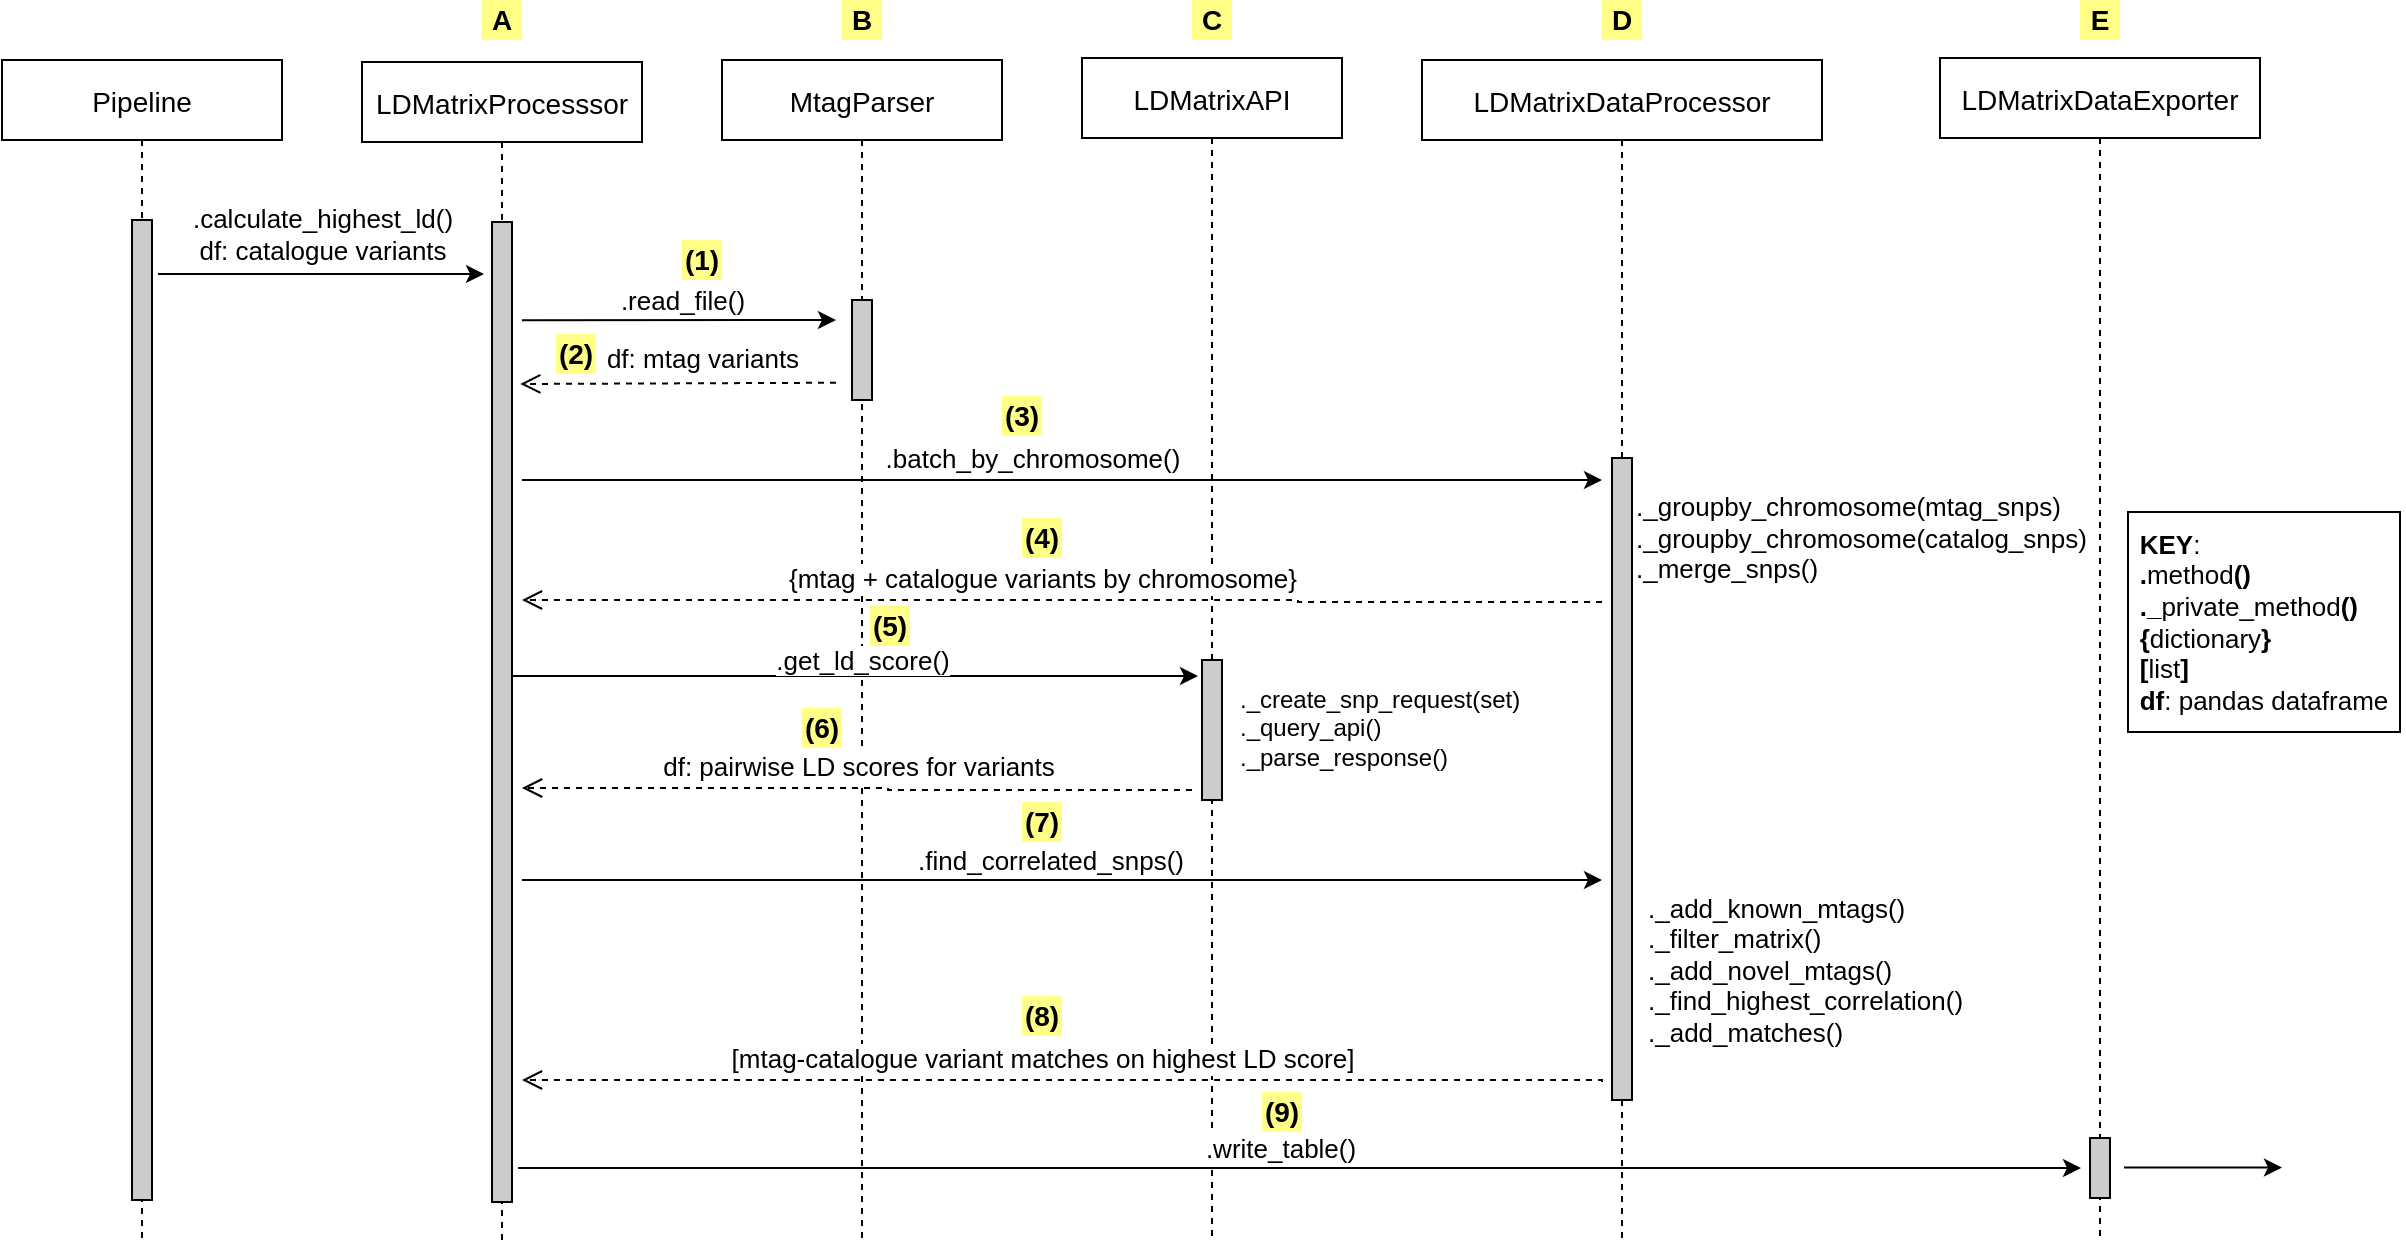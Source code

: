 <mxfile version="17.4.6" type="device"><diagram id="BlqWRs4IgBr5RjnEmtF8" name="Page-1"><mxGraphModel dx="1778" dy="871" grid="1" gridSize="10" guides="1" tooltips="1" connect="1" arrows="1" fold="1" page="1" pageScale="1" pageWidth="827" pageHeight="1169" math="0" shadow="0"><root><mxCell id="0"/><mxCell id="1" parent="0"/><mxCell id="09w6vhJbu0bZzURHPbrH-1" value="MtagParser" style="shape=umlLifeline;perimeter=lifelinePerimeter;container=1;collapsible=0;recursiveResize=0;rounded=0;shadow=0;strokeWidth=1;fontSize=14;" parent="1" vertex="1"><mxGeometry x="400" y="760" width="140" height="590" as="geometry"/></mxCell><mxCell id="09w6vhJbu0bZzURHPbrH-2" value="" style="points=[];perimeter=orthogonalPerimeter;rounded=0;shadow=0;strokeWidth=1;fillColor=#CCCCCC;" parent="09w6vhJbu0bZzURHPbrH-1" vertex="1"><mxGeometry x="65" y="120" width="10" height="50" as="geometry"/></mxCell><mxCell id="09w6vhJbu0bZzURHPbrH-3" value="df: pairwise LD scores for variants" style="edgeStyle=orthogonalEdgeStyle;rounded=0;orthogonalLoop=1;jettySize=auto;html=1;dashed=1;endArrow=open;verticalAlign=bottom;endSize=8;shadow=0;strokeWidth=1;fontSize=13;" parent="09w6vhJbu0bZzURHPbrH-1" edge="1"><mxGeometry relative="1" as="geometry"><mxPoint x="235" y="365" as="sourcePoint"/><mxPoint x="-100" y="364" as="targetPoint"/><Array as="points"><mxPoint x="83" y="365"/><mxPoint x="83" y="364"/></Array></mxGeometry></mxCell><mxCell id="3iG5JM7aLcA5FWgGaycx-10" value="&lt;b&gt;(5)&lt;/b&gt;" style="rounded=0;whiteSpace=wrap;html=1;fontSize=14;fillColor=#ffff88;strokeColor=none;" vertex="1" parent="09w6vhJbu0bZzURHPbrH-1"><mxGeometry x="74" y="273" width="20" height="20" as="geometry"/></mxCell><mxCell id="3iG5JM7aLcA5FWgGaycx-11" value="&lt;b&gt;(6)&lt;/b&gt;" style="rounded=0;whiteSpace=wrap;html=1;fontSize=14;fillColor=#ffff88;strokeColor=none;" vertex="1" parent="09w6vhJbu0bZzURHPbrH-1"><mxGeometry x="40" y="324" width="20" height="20" as="geometry"/></mxCell><mxCell id="09w6vhJbu0bZzURHPbrH-4" value="LDMatrixProcesssor" style="shape=umlLifeline;perimeter=lifelinePerimeter;container=1;collapsible=0;recursiveResize=0;rounded=0;shadow=0;strokeWidth=1;fontSize=14;" parent="1" vertex="1"><mxGeometry x="220" y="761" width="140" height="589" as="geometry"/></mxCell><mxCell id="09w6vhJbu0bZzURHPbrH-5" value="" style="points=[];perimeter=orthogonalPerimeter;rounded=0;shadow=0;strokeWidth=1;fillColor=#CCCCCC;" parent="09w6vhJbu0bZzURHPbrH-4" vertex="1"><mxGeometry x="65" y="80" width="10" height="490" as="geometry"/></mxCell><mxCell id="09w6vhJbu0bZzURHPbrH-6" value="df: mtag variants" style="edgeStyle=orthogonalEdgeStyle;rounded=0;orthogonalLoop=1;jettySize=auto;html=1;dashed=1;endArrow=open;verticalAlign=bottom;endSize=8;shadow=0;strokeWidth=1;exitX=-0.214;exitY=0.849;exitDx=0;exitDy=0;exitPerimeter=0;fontSize=13;" parent="09w6vhJbu0bZzURHPbrH-4" edge="1"><mxGeometry x="-0.151" y="-2" relative="1" as="geometry"><mxPoint x="237.0" y="160.43" as="sourcePoint"/><mxPoint x="79.14" y="161" as="targetPoint"/><Array as="points"><mxPoint x="229.14" y="160"/></Array><mxPoint as="offset"/></mxGeometry></mxCell><mxCell id="3iG5JM7aLcA5FWgGaycx-6" value="&lt;b&gt;(2)&lt;/b&gt;" style="rounded=0;whiteSpace=wrap;html=1;fontSize=14;fillColor=#ffff88;strokeColor=none;" vertex="1" parent="09w6vhJbu0bZzURHPbrH-4"><mxGeometry x="97" y="136" width="20" height="20" as="geometry"/></mxCell><mxCell id="09w6vhJbu0bZzURHPbrH-7" value="LDMatrixAPI" style="shape=umlLifeline;perimeter=lifelinePerimeter;container=1;collapsible=0;recursiveResize=0;rounded=0;shadow=0;strokeWidth=1;fontSize=14;" parent="1" vertex="1"><mxGeometry x="580" y="759" width="130" height="591" as="geometry"/></mxCell><mxCell id="09w6vhJbu0bZzURHPbrH-8" value="" style="points=[];perimeter=orthogonalPerimeter;rounded=0;shadow=0;strokeWidth=1;fillColor=#CCCCCC;" parent="09w6vhJbu0bZzURHPbrH-7" vertex="1"><mxGeometry x="60" y="301" width="10" height="70" as="geometry"/></mxCell><mxCell id="09w6vhJbu0bZzURHPbrH-9" value="{mtag + catalogue variants by chromosome}" style="edgeStyle=orthogonalEdgeStyle;rounded=0;orthogonalLoop=1;jettySize=auto;html=1;dashed=1;endArrow=open;verticalAlign=bottom;endSize=8;shadow=0;strokeWidth=1;fontSize=13;" parent="09w6vhJbu0bZzURHPbrH-7" edge="1"><mxGeometry x="0.039" relative="1" as="geometry"><mxPoint x="260" y="272" as="sourcePoint"/><mxPoint x="-280" y="271" as="targetPoint"/><Array as="points"><mxPoint x="108" y="272"/><mxPoint x="108" y="271"/></Array><mxPoint as="offset"/></mxGeometry></mxCell><mxCell id="09w6vhJbu0bZzURHPbrH-10" value=".find_correlated_snps()" style="edgeStyle=orthogonalEdgeStyle;rounded=0;orthogonalLoop=1;jettySize=auto;html=1;fontSize=13;" parent="09w6vhJbu0bZzURHPbrH-7" edge="1"><mxGeometry x="-0.023" y="10" relative="1" as="geometry"><mxPoint x="-280" y="411.0" as="sourcePoint"/><mxPoint x="260" y="411" as="targetPoint"/><Array as="points"><mxPoint x="80" y="411"/><mxPoint x="80" y="411"/></Array><mxPoint as="offset"/></mxGeometry></mxCell><mxCell id="09w6vhJbu0bZzURHPbrH-11" value=".write_table()" style="edgeStyle=orthogonalEdgeStyle;rounded=0;orthogonalLoop=1;jettySize=auto;html=1;fontSize=13;" parent="09w6vhJbu0bZzURHPbrH-7" edge="1"><mxGeometry x="-0.023" y="10" relative="1" as="geometry"><mxPoint x="-280" y="555" as="sourcePoint"/><mxPoint x="499.5" y="555" as="targetPoint"/><Array as="points"><mxPoint x="-282" y="555"/></Array><mxPoint as="offset"/></mxGeometry></mxCell><mxCell id="3iG5JM7aLcA5FWgGaycx-14" value="&lt;b&gt;(9)&lt;/b&gt;" style="rounded=0;whiteSpace=wrap;html=1;fontSize=14;fillColor=#ffff88;strokeColor=none;" vertex="1" parent="09w6vhJbu0bZzURHPbrH-7"><mxGeometry x="90" y="517" width="20" height="20" as="geometry"/></mxCell><mxCell id="09w6vhJbu0bZzURHPbrH-12" value="LDMatrixDataProcessor" style="shape=umlLifeline;perimeter=lifelinePerimeter;container=1;collapsible=0;recursiveResize=0;rounded=0;shadow=0;strokeWidth=1;fontSize=14;" parent="1" vertex="1"><mxGeometry x="750" y="760" width="200" height="590" as="geometry"/></mxCell><mxCell id="09w6vhJbu0bZzURHPbrH-13" value="" style="points=[];perimeter=orthogonalPerimeter;rounded=0;shadow=0;strokeWidth=1;fillColor=#CCCCCC;" parent="09w6vhJbu0bZzURHPbrH-12" vertex="1"><mxGeometry x="95" y="199" width="10" height="321" as="geometry"/></mxCell><mxCell id="09w6vhJbu0bZzURHPbrH-14" value="._create_snp_request(set)&lt;br&gt;._query_api()&lt;br&gt;._parse_response()" style="rounded=0;whiteSpace=wrap;html=1;fillColor=none;strokeColor=none;align=left;" parent="09w6vhJbu0bZzURHPbrH-12" vertex="1"><mxGeometry x="-93" y="304" width="140" height="60" as="geometry"/></mxCell><mxCell id="09w6vhJbu0bZzURHPbrH-15" value="LDMatrixDataExporter" style="shape=umlLifeline;perimeter=lifelinePerimeter;container=1;collapsible=0;recursiveResize=0;rounded=0;shadow=0;strokeWidth=1;fontSize=14;" parent="1" vertex="1"><mxGeometry x="1009" y="759" width="160" height="591" as="geometry"/></mxCell><mxCell id="09w6vhJbu0bZzURHPbrH-16" value="" style="points=[];perimeter=orthogonalPerimeter;rounded=0;shadow=0;strokeWidth=1;fillColor=#CCCCCC;" parent="09w6vhJbu0bZzURHPbrH-15" vertex="1"><mxGeometry x="75" y="540" width="10" height="30" as="geometry"/></mxCell><mxCell id="09w6vhJbu0bZzURHPbrH-17" value="" style="endArrow=classic;html=1;rounded=0;" parent="09w6vhJbu0bZzURHPbrH-15" edge="1"><mxGeometry width="50" height="50" relative="1" as="geometry"><mxPoint x="92" y="554.76" as="sourcePoint"/><mxPoint x="171" y="554.76" as="targetPoint"/></mxGeometry></mxCell><mxCell id="09w6vhJbu0bZzURHPbrH-19" value="Pipeline" style="shape=umlLifeline;perimeter=lifelinePerimeter;container=1;collapsible=0;recursiveResize=0;rounded=0;shadow=0;strokeWidth=1;fontSize=14;" parent="1" vertex="1"><mxGeometry x="40" y="760" width="140" height="590" as="geometry"/></mxCell><mxCell id="09w6vhJbu0bZzURHPbrH-20" value="" style="points=[];perimeter=orthogonalPerimeter;rounded=0;shadow=0;strokeWidth=1;fillColor=#CCCCCC;" parent="09w6vhJbu0bZzURHPbrH-19" vertex="1"><mxGeometry x="65" y="80" width="10" height="490" as="geometry"/></mxCell><mxCell id="09w6vhJbu0bZzURHPbrH-21" value=".batch_by_chromosome()" style="edgeStyle=orthogonalEdgeStyle;rounded=0;orthogonalLoop=1;jettySize=auto;html=1;fontSize=13;" parent="09w6vhJbu0bZzURHPbrH-19" edge="1"><mxGeometry x="-0.058" y="11" relative="1" as="geometry"><mxPoint x="260" y="210" as="sourcePoint"/><mxPoint x="800" y="210" as="targetPoint"/><Array as="points"><mxPoint x="260" y="210"/></Array><mxPoint as="offset"/></mxGeometry></mxCell><mxCell id="09w6vhJbu0bZzURHPbrH-22" value=".calculate_highest_ld()&lt;br style=&quot;font-size: 13px;&quot;&gt;df: catalogue variants" style="edgeStyle=orthogonalEdgeStyle;rounded=0;orthogonalLoop=1;jettySize=auto;html=1;fontSize=13;" parent="1" edge="1"><mxGeometry x="0.006" y="20" relative="1" as="geometry"><mxPoint x="118" y="867.0" as="sourcePoint"/><mxPoint x="281" y="867.0" as="targetPoint"/><Array as="points"><mxPoint x="213" y="867"/><mxPoint x="213" y="867"/></Array><mxPoint as="offset"/></mxGeometry></mxCell><mxCell id="09w6vhJbu0bZzURHPbrH-23" value="" style="shape=image;html=1;verticalAlign=top;verticalLabelPosition=bottom;labelBackgroundColor=#ffffff;imageAspect=0;aspect=fixed;image=https://cdn1.iconfinder.com/data/icons/bootstrap-vol-3/16/filetype-csv-128.png;fillColor=none;" parent="1" vertex="1"><mxGeometry x="1187" y="1284" width="54" height="54" as="geometry"/></mxCell><mxCell id="09w6vhJbu0bZzURHPbrH-24" value=".read_file()" style="edgeStyle=orthogonalEdgeStyle;rounded=0;orthogonalLoop=1;jettySize=auto;html=1;fontSize=13;" parent="1" edge="1"><mxGeometry x="0.019" y="10" relative="1" as="geometry"><mxPoint x="300" y="890.14" as="sourcePoint"/><mxPoint x="457" y="890.0" as="targetPoint"/><Array as="points"><mxPoint x="457" y="890"/></Array><mxPoint as="offset"/></mxGeometry></mxCell><mxCell id="09w6vhJbu0bZzURHPbrH-25" value=".get_ld_score()" style="edgeStyle=orthogonalEdgeStyle;rounded=0;orthogonalLoop=1;jettySize=auto;html=1;fontSize=13;" parent="1" edge="1"><mxGeometry x="0.02" y="8" relative="1" as="geometry"><mxPoint x="295" y="1068" as="sourcePoint"/><mxPoint x="638" y="1068" as="targetPoint"/><Array as="points"><mxPoint x="638" y="1068"/></Array><mxPoint as="offset"/></mxGeometry></mxCell><mxCell id="09w6vhJbu0bZzURHPbrH-26" value="._add_known_mtags()&lt;br style=&quot;font-size: 13px;&quot;&gt;._filter_matrix()&lt;br style=&quot;font-size: 13px;&quot;&gt;._add_novel_mtags()&lt;br style=&quot;font-size: 13px;&quot;&gt;._find_highest_correlation()&lt;br style=&quot;font-size: 13px;&quot;&gt;._add_matches()" style="rounded=0;whiteSpace=wrap;html=1;fillColor=none;strokeColor=none;align=left;fontSize=13;" parent="1" vertex="1"><mxGeometry x="861" y="1187" width="166" height="56" as="geometry"/></mxCell><mxCell id="09w6vhJbu0bZzURHPbrH-27" value="[mtag-catalogue variant matches on highest LD score]" style="edgeStyle=orthogonalEdgeStyle;rounded=0;orthogonalLoop=1;jettySize=auto;html=1;dashed=1;endArrow=open;verticalAlign=bottom;endSize=8;shadow=0;strokeWidth=1;fontSize=13;" parent="1" edge="1"><mxGeometry x="0.039" relative="1" as="geometry"><mxPoint x="840" y="1271" as="sourcePoint"/><mxPoint x="300" y="1270" as="targetPoint"/><Array as="points"><mxPoint x="840" y="1270"/></Array><mxPoint as="offset"/></mxGeometry></mxCell><mxCell id="09w6vhJbu0bZzURHPbrH-28" value="&lt;div style=&quot;text-align: left; font-size: 13px;&quot;&gt;&lt;b style=&quot;font-family: helvetica; font-size: 13px;&quot;&gt;KEY&lt;/b&gt;&lt;span style=&quot;text-align: left; font-family: helvetica; font-size: 13px;&quot;&gt;:&lt;/span&gt;&lt;/div&gt;&lt;b style=&quot;color: rgb(0, 0, 0); font-family: helvetica; font-size: 13px; font-style: normal; letter-spacing: normal; text-indent: 0px; text-transform: none; word-spacing: 0px;&quot;&gt;&lt;div style=&quot;text-align: left; font-size: 13px;&quot;&gt;&lt;b style=&quot;font-size: 13px;&quot;&gt;.&lt;/b&gt;&lt;span style=&quot;font-weight: 400; font-size: 13px;&quot;&gt;method&lt;/span&gt;&lt;b style=&quot;font-size: 13px;&quot;&gt;()&lt;/b&gt;&lt;/div&gt;&lt;/b&gt;&lt;b style=&quot;color: rgb(0, 0, 0); font-family: helvetica; font-size: 13px; font-style: normal; letter-spacing: normal; text-indent: 0px; text-transform: none; word-spacing: 0px;&quot;&gt;&lt;div style=&quot;text-align: left; font-size: 13px;&quot;&gt;&lt;b style=&quot;font-size: 13px;&quot;&gt;._&lt;/b&gt;&lt;span style=&quot;font-weight: 400; font-size: 13px;&quot;&gt;private_method&lt;/span&gt;&lt;b style=&quot;font-size: 13px;&quot;&gt;()&lt;/b&gt;&lt;/div&gt;&lt;/b&gt;&lt;b style=&quot;color: rgb(0, 0, 0); font-family: helvetica; font-size: 13px; font-style: normal; letter-spacing: normal; text-indent: 0px; text-transform: none; word-spacing: 0px;&quot;&gt;&lt;div style=&quot;text-align: left; font-size: 13px;&quot;&gt;&lt;b style=&quot;font-size: 13px;&quot;&gt;{&lt;/b&gt;&lt;span style=&quot;font-weight: 400; font-size: 13px;&quot;&gt;dictionary&lt;/span&gt;&lt;b style=&quot;font-size: 13px;&quot;&gt;}&lt;/b&gt;&lt;/div&gt;&lt;/b&gt;&lt;b style=&quot;color: rgb(0, 0, 0); font-family: helvetica; font-size: 13px; font-style: normal; letter-spacing: normal; text-indent: 0px; text-transform: none; word-spacing: 0px;&quot;&gt;&lt;div style=&quot;text-align: left; font-size: 13px;&quot;&gt;&lt;b style=&quot;font-size: 13px;&quot;&gt;[&lt;/b&gt;&lt;span style=&quot;font-weight: 400; font-size: 13px;&quot;&gt;list&lt;/span&gt;&lt;b style=&quot;font-size: 13px;&quot;&gt;]&lt;/b&gt;&lt;/div&gt;&lt;/b&gt;&lt;span style=&quot;color: rgb(0, 0, 0); font-family: helvetica; font-size: 13px; font-style: normal; letter-spacing: normal; text-indent: 0px; text-transform: none; word-spacing: 0px; background-color: rgb(255, 255, 255); display: inline; float: none;&quot;&gt;&lt;div style=&quot;text-align: left; font-size: 13px;&quot;&gt;&lt;b style=&quot;font-size: 13px;&quot;&gt;df&lt;/b&gt;: pandas dataframe&lt;/div&gt;&lt;/span&gt;" style="rounded=0;whiteSpace=wrap;html=1;labelBackgroundColor=#FFFFFF;fontColor=#000000;fillColor=none;fontSize=13;" parent="1" vertex="1"><mxGeometry x="1103" y="986" width="136" height="110" as="geometry"/></mxCell><mxCell id="09w6vhJbu0bZzURHPbrH-18" value="._groupby_chromosome(mtag_snps)&lt;br style=&quot;font-size: 13px&quot;&gt;._groupby_chromosome(catalog_snps)&lt;br style=&quot;font-size: 13px&quot;&gt;._merge_snps()" style="rounded=0;whiteSpace=wrap;html=1;fillColor=none;strokeColor=none;align=left;fontSize=13;" parent="1" vertex="1"><mxGeometry x="855" y="971" width="239" height="56" as="geometry"/></mxCell><mxCell id="3iG5JM7aLcA5FWgGaycx-1" value="&lt;b&gt;A&lt;/b&gt;" style="rounded=0;whiteSpace=wrap;html=1;fontSize=14;fillColor=#ffff88;strokeColor=none;" vertex="1" parent="1"><mxGeometry x="280" y="730" width="20" height="20" as="geometry"/></mxCell><mxCell id="3iG5JM7aLcA5FWgGaycx-2" value="&lt;b&gt;B&lt;/b&gt;" style="rounded=0;whiteSpace=wrap;html=1;fontSize=14;fillColor=#ffff88;strokeColor=none;" vertex="1" parent="1"><mxGeometry x="460" y="730" width="20" height="20" as="geometry"/></mxCell><mxCell id="3iG5JM7aLcA5FWgGaycx-3" value="&lt;b&gt;C&lt;/b&gt;" style="rounded=0;whiteSpace=wrap;html=1;fontSize=14;fillColor=#ffff88;strokeColor=none;" vertex="1" parent="1"><mxGeometry x="635" y="730" width="20" height="20" as="geometry"/></mxCell><mxCell id="3iG5JM7aLcA5FWgGaycx-4" value="&lt;b&gt;D&lt;/b&gt;" style="rounded=0;whiteSpace=wrap;html=1;fontSize=14;fillColor=#ffff88;strokeColor=none;" vertex="1" parent="1"><mxGeometry x="840" y="730" width="20" height="20" as="geometry"/></mxCell><mxCell id="3iG5JM7aLcA5FWgGaycx-5" value="&lt;b&gt;(1)&lt;/b&gt;" style="rounded=0;whiteSpace=wrap;html=1;fontSize=14;fillColor=#ffff88;strokeColor=none;" vertex="1" parent="1"><mxGeometry x="380" y="850" width="20" height="20" as="geometry"/></mxCell><mxCell id="3iG5JM7aLcA5FWgGaycx-8" value="&lt;b&gt;(3)&lt;/b&gt;" style="rounded=0;whiteSpace=wrap;html=1;fontSize=14;fillColor=#ffff88;strokeColor=none;" vertex="1" parent="1"><mxGeometry x="540" y="928" width="20" height="20" as="geometry"/></mxCell><mxCell id="3iG5JM7aLcA5FWgGaycx-9" value="&lt;b&gt;(4)&lt;/b&gt;" style="rounded=0;whiteSpace=wrap;html=1;fontSize=14;fillColor=#ffff88;strokeColor=none;" vertex="1" parent="1"><mxGeometry x="550" y="989" width="20" height="20" as="geometry"/></mxCell><mxCell id="3iG5JM7aLcA5FWgGaycx-12" value="&lt;b&gt;(7)&lt;/b&gt;" style="rounded=0;whiteSpace=wrap;html=1;fontSize=14;fillColor=#ffff88;strokeColor=none;" vertex="1" parent="1"><mxGeometry x="550" y="1131" width="20" height="20" as="geometry"/></mxCell><mxCell id="3iG5JM7aLcA5FWgGaycx-13" value="&lt;b&gt;(8)&lt;/b&gt;" style="rounded=0;whiteSpace=wrap;html=1;fontSize=14;fillColor=#ffff88;strokeColor=none;" vertex="1" parent="1"><mxGeometry x="550" y="1228" width="20" height="20" as="geometry"/></mxCell><mxCell id="3iG5JM7aLcA5FWgGaycx-15" value="&lt;b&gt;E&lt;/b&gt;" style="rounded=0;whiteSpace=wrap;html=1;fontSize=14;fillColor=#ffff88;strokeColor=none;" vertex="1" parent="1"><mxGeometry x="1079" y="730" width="20" height="20" as="geometry"/></mxCell></root></mxGraphModel></diagram></mxfile>